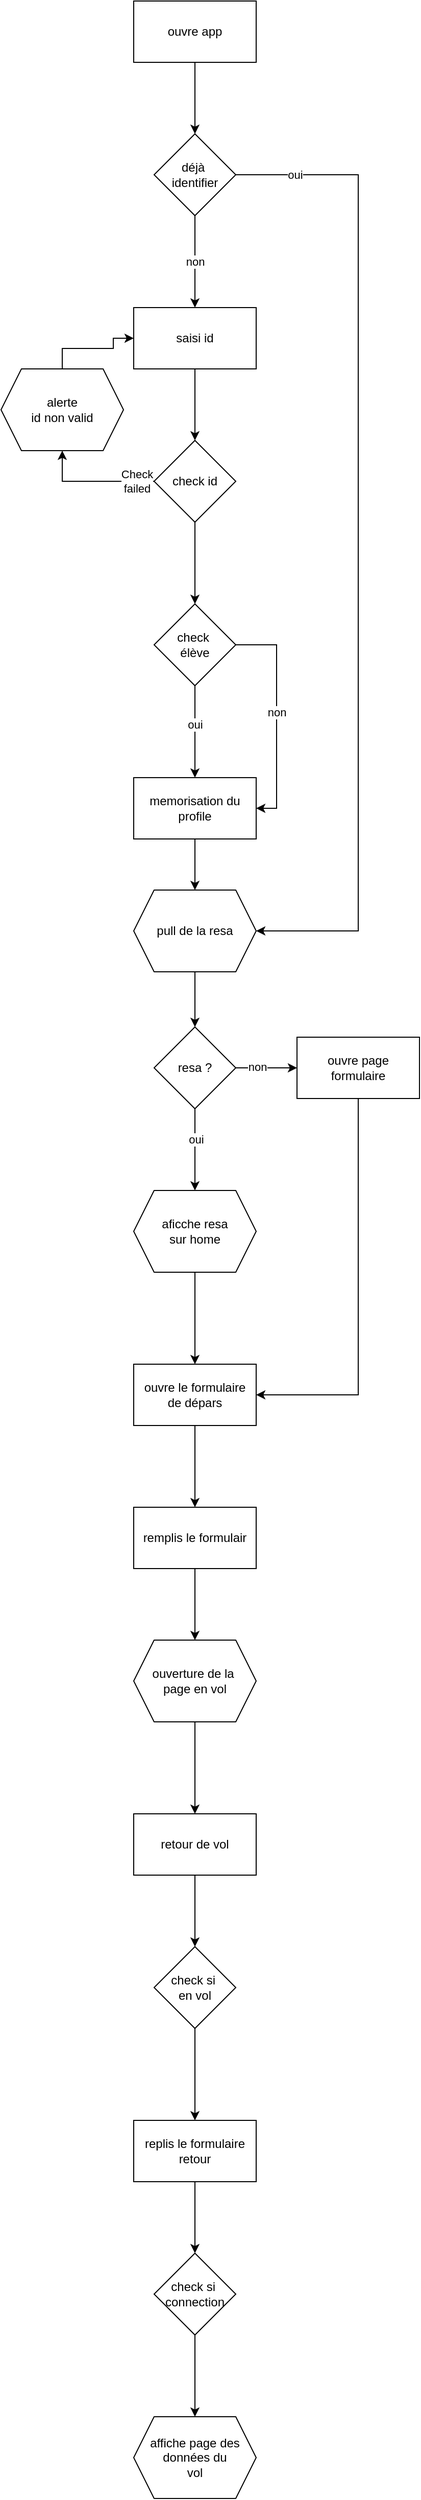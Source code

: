 <mxfile version="27.2.0">
  <diagram name="Page-1" id="Hq1z_RH9I0ar2jAiMPid">
    <mxGraphModel dx="848" dy="1658" grid="1" gridSize="10" guides="1" tooltips="1" connect="1" arrows="1" fold="1" page="1" pageScale="1" pageWidth="850" pageHeight="1100" math="0" shadow="0">
      <root>
        <mxCell id="0" />
        <mxCell id="1" parent="0" />
        <mxCell id="6nUKozUmhhgNG7bo27WB-7" value="" style="edgeStyle=orthogonalEdgeStyle;rounded=0;orthogonalLoop=1;jettySize=auto;html=1;" parent="1" source="6nUKozUmhhgNG7bo27WB-3" target="6nUKozUmhhgNG7bo27WB-6" edge="1">
          <mxGeometry relative="1" as="geometry" />
        </mxCell>
        <mxCell id="6nUKozUmhhgNG7bo27WB-3" value="&lt;div&gt;ouvre app&lt;/div&gt;" style="whiteSpace=wrap;html=1;" parent="1" vertex="1">
          <mxGeometry x="300" y="-5" width="120" height="60" as="geometry" />
        </mxCell>
        <mxCell id="6nUKozUmhhgNG7bo27WB-9" value="" style="edgeStyle=orthogonalEdgeStyle;rounded=0;orthogonalLoop=1;jettySize=auto;html=1;entryX=1;entryY=0.5;entryDx=0;entryDy=0;" parent="1" source="6nUKozUmhhgNG7bo27WB-6" target="pN3q4SH2Uz68jPA1kHSW-14" edge="1">
          <mxGeometry relative="1" as="geometry">
            <mxPoint x="650.0" y="535" as="targetPoint" />
            <Array as="points">
              <mxPoint x="520" y="165" />
              <mxPoint x="520" y="905" />
            </Array>
          </mxGeometry>
        </mxCell>
        <mxCell id="pN3q4SH2Uz68jPA1kHSW-13" value="oui" style="edgeLabel;html=1;align=center;verticalAlign=middle;resizable=0;points=[];" vertex="1" connectable="0" parent="6nUKozUmhhgNG7bo27WB-9">
          <mxGeometry x="-0.879" relative="1" as="geometry">
            <mxPoint as="offset" />
          </mxGeometry>
        </mxCell>
        <mxCell id="6nUKozUmhhgNG7bo27WB-11" value="non" style="edgeStyle=orthogonalEdgeStyle;rounded=0;orthogonalLoop=1;jettySize=auto;html=1;" parent="1" source="6nUKozUmhhgNG7bo27WB-6" target="6nUKozUmhhgNG7bo27WB-10" edge="1">
          <mxGeometry relative="1" as="geometry" />
        </mxCell>
        <mxCell id="6nUKozUmhhgNG7bo27WB-6" value="&lt;div&gt;déjà&amp;nbsp;&lt;/div&gt;&lt;div&gt;identifier&lt;/div&gt;" style="rhombus;whiteSpace=wrap;html=1;" parent="1" vertex="1">
          <mxGeometry x="320" y="125" width="80" height="80" as="geometry" />
        </mxCell>
        <mxCell id="pN3q4SH2Uz68jPA1kHSW-2" value="" style="edgeStyle=orthogonalEdgeStyle;rounded=0;orthogonalLoop=1;jettySize=auto;html=1;" edge="1" parent="1" source="6nUKozUmhhgNG7bo27WB-10" target="pN3q4SH2Uz68jPA1kHSW-1">
          <mxGeometry relative="1" as="geometry" />
        </mxCell>
        <mxCell id="6nUKozUmhhgNG7bo27WB-10" value="saisi id" style="whiteSpace=wrap;html=1;" parent="1" vertex="1">
          <mxGeometry x="300" y="295" width="120" height="60" as="geometry" />
        </mxCell>
        <mxCell id="pN3q4SH2Uz68jPA1kHSW-3" style="edgeStyle=orthogonalEdgeStyle;rounded=0;orthogonalLoop=1;jettySize=auto;html=1;exitX=0;exitY=0.5;exitDx=0;exitDy=0;entryX=0.5;entryY=1;entryDx=0;entryDy=0;" edge="1" parent="1" source="pN3q4SH2Uz68jPA1kHSW-1" target="pN3q4SH2Uz68jPA1kHSW-18">
          <mxGeometry relative="1" as="geometry">
            <mxPoint x="310.0" y="475.0" as="sourcePoint" />
            <mxPoint x="250" y="425" as="targetPoint" />
            <Array as="points">
              <mxPoint x="230" y="465" />
            </Array>
          </mxGeometry>
        </mxCell>
        <mxCell id="pN3q4SH2Uz68jPA1kHSW-16" value="&lt;div&gt;Check&lt;/div&gt;&lt;div&gt;failed&lt;/div&gt;" style="edgeLabel;html=1;align=center;verticalAlign=middle;resizable=0;points=[];" vertex="1" connectable="0" parent="pN3q4SH2Uz68jPA1kHSW-3">
          <mxGeometry x="-0.808" y="1" relative="1" as="geometry">
            <mxPoint x="-6" y="-1" as="offset" />
          </mxGeometry>
        </mxCell>
        <mxCell id="pN3q4SH2Uz68jPA1kHSW-6" value="" style="edgeStyle=orthogonalEdgeStyle;rounded=0;orthogonalLoop=1;jettySize=auto;html=1;" edge="1" parent="1" source="pN3q4SH2Uz68jPA1kHSW-1" target="pN3q4SH2Uz68jPA1kHSW-5">
          <mxGeometry relative="1" as="geometry" />
        </mxCell>
        <mxCell id="pN3q4SH2Uz68jPA1kHSW-1" value="check id" style="rhombus;whiteSpace=wrap;html=1;" vertex="1" parent="1">
          <mxGeometry x="320" y="425" width="80" height="80" as="geometry" />
        </mxCell>
        <mxCell id="pN3q4SH2Uz68jPA1kHSW-8" value="" style="edgeStyle=orthogonalEdgeStyle;rounded=0;orthogonalLoop=1;jettySize=auto;html=1;" edge="1" parent="1" source="pN3q4SH2Uz68jPA1kHSW-5" target="pN3q4SH2Uz68jPA1kHSW-7">
          <mxGeometry relative="1" as="geometry" />
        </mxCell>
        <mxCell id="pN3q4SH2Uz68jPA1kHSW-12" value="oui" style="edgeLabel;html=1;align=center;verticalAlign=middle;resizable=0;points=[];" vertex="1" connectable="0" parent="pN3q4SH2Uz68jPA1kHSW-8">
          <mxGeometry x="-0.16" relative="1" as="geometry">
            <mxPoint as="offset" />
          </mxGeometry>
        </mxCell>
        <mxCell id="pN3q4SH2Uz68jPA1kHSW-9" style="edgeStyle=orthogonalEdgeStyle;rounded=0;orthogonalLoop=1;jettySize=auto;html=1;entryX=1;entryY=0.5;entryDx=0;entryDy=0;" edge="1" parent="1" source="pN3q4SH2Uz68jPA1kHSW-5" target="pN3q4SH2Uz68jPA1kHSW-7">
          <mxGeometry relative="1" as="geometry">
            <Array as="points">
              <mxPoint x="440" y="625" />
              <mxPoint x="440" y="785" />
            </Array>
          </mxGeometry>
        </mxCell>
        <mxCell id="pN3q4SH2Uz68jPA1kHSW-11" value="non" style="edgeLabel;html=1;align=center;verticalAlign=middle;resizable=0;points=[];" vertex="1" connectable="0" parent="pN3q4SH2Uz68jPA1kHSW-9">
          <mxGeometry x="-0.041" relative="1" as="geometry">
            <mxPoint as="offset" />
          </mxGeometry>
        </mxCell>
        <mxCell id="pN3q4SH2Uz68jPA1kHSW-5" value="&lt;div&gt;check&amp;nbsp;&lt;/div&gt;&lt;div&gt;élève&lt;/div&gt;" style="rhombus;whiteSpace=wrap;html=1;" vertex="1" parent="1">
          <mxGeometry x="320" y="585" width="80" height="80" as="geometry" />
        </mxCell>
        <mxCell id="pN3q4SH2Uz68jPA1kHSW-15" style="edgeStyle=orthogonalEdgeStyle;rounded=0;orthogonalLoop=1;jettySize=auto;html=1;entryX=0.5;entryY=0;entryDx=0;entryDy=0;" edge="1" parent="1" source="pN3q4SH2Uz68jPA1kHSW-7" target="pN3q4SH2Uz68jPA1kHSW-14">
          <mxGeometry relative="1" as="geometry" />
        </mxCell>
        <mxCell id="pN3q4SH2Uz68jPA1kHSW-7" value="memorisation du profile" style="whiteSpace=wrap;html=1;" vertex="1" parent="1">
          <mxGeometry x="300" y="755" width="120" height="60" as="geometry" />
        </mxCell>
        <mxCell id="pN3q4SH2Uz68jPA1kHSW-43" style="edgeStyle=orthogonalEdgeStyle;rounded=0;orthogonalLoop=1;jettySize=auto;html=1;entryX=0.5;entryY=0;entryDx=0;entryDy=0;" edge="1" parent="1" source="pN3q4SH2Uz68jPA1kHSW-14" target="pN3q4SH2Uz68jPA1kHSW-24">
          <mxGeometry relative="1" as="geometry" />
        </mxCell>
        <mxCell id="pN3q4SH2Uz68jPA1kHSW-14" value="&lt;div&gt;pull de la resa&lt;/div&gt;" style="shape=hexagon;perimeter=hexagonPerimeter2;whiteSpace=wrap;html=1;fixedSize=1;" vertex="1" parent="1">
          <mxGeometry x="300" y="865" width="120" height="80" as="geometry" />
        </mxCell>
        <mxCell id="pN3q4SH2Uz68jPA1kHSW-19" style="edgeStyle=orthogonalEdgeStyle;rounded=0;orthogonalLoop=1;jettySize=auto;html=1;entryX=0;entryY=0.5;entryDx=0;entryDy=0;" edge="1" parent="1" source="pN3q4SH2Uz68jPA1kHSW-18" target="6nUKozUmhhgNG7bo27WB-10">
          <mxGeometry relative="1" as="geometry">
            <Array as="points">
              <mxPoint x="230" y="335" />
              <mxPoint x="280" y="335" />
              <mxPoint x="280" y="325" />
            </Array>
          </mxGeometry>
        </mxCell>
        <mxCell id="pN3q4SH2Uz68jPA1kHSW-18" value="&lt;div&gt;alerte&lt;/div&gt;&lt;div&gt;id non valid&lt;/div&gt;" style="shape=hexagon;perimeter=hexagonPerimeter2;whiteSpace=wrap;html=1;fixedSize=1;" vertex="1" parent="1">
          <mxGeometry x="170" y="355" width="120" height="80" as="geometry" />
        </mxCell>
        <mxCell id="pN3q4SH2Uz68jPA1kHSW-29" value="" style="edgeStyle=orthogonalEdgeStyle;rounded=0;orthogonalLoop=1;jettySize=auto;html=1;" edge="1" parent="1" source="pN3q4SH2Uz68jPA1kHSW-24" target="pN3q4SH2Uz68jPA1kHSW-28">
          <mxGeometry relative="1" as="geometry" />
        </mxCell>
        <mxCell id="pN3q4SH2Uz68jPA1kHSW-37" value="oui" style="edgeLabel;html=1;align=center;verticalAlign=middle;resizable=0;points=[];" vertex="1" connectable="0" parent="pN3q4SH2Uz68jPA1kHSW-29">
          <mxGeometry x="-0.256" y="1" relative="1" as="geometry">
            <mxPoint as="offset" />
          </mxGeometry>
        </mxCell>
        <mxCell id="pN3q4SH2Uz68jPA1kHSW-33" value="" style="edgeStyle=orthogonalEdgeStyle;rounded=0;orthogonalLoop=1;jettySize=auto;html=1;" edge="1" parent="1" source="pN3q4SH2Uz68jPA1kHSW-24" target="pN3q4SH2Uz68jPA1kHSW-32">
          <mxGeometry relative="1" as="geometry" />
        </mxCell>
        <mxCell id="pN3q4SH2Uz68jPA1kHSW-38" value="non" style="edgeLabel;html=1;align=center;verticalAlign=middle;resizable=0;points=[];" vertex="1" connectable="0" parent="pN3q4SH2Uz68jPA1kHSW-33">
          <mxGeometry x="-0.302" y="-1" relative="1" as="geometry">
            <mxPoint y="-2" as="offset" />
          </mxGeometry>
        </mxCell>
        <mxCell id="pN3q4SH2Uz68jPA1kHSW-24" value="resa ?" style="rhombus;whiteSpace=wrap;html=1;" vertex="1" parent="1">
          <mxGeometry x="320" y="999" width="80" height="80" as="geometry" />
        </mxCell>
        <mxCell id="pN3q4SH2Uz68jPA1kHSW-31" value="" style="edgeStyle=orthogonalEdgeStyle;rounded=0;orthogonalLoop=1;jettySize=auto;html=1;" edge="1" parent="1" source="pN3q4SH2Uz68jPA1kHSW-28" target="pN3q4SH2Uz68jPA1kHSW-30">
          <mxGeometry relative="1" as="geometry" />
        </mxCell>
        <mxCell id="pN3q4SH2Uz68jPA1kHSW-28" value="&lt;div&gt;aficche resa&lt;/div&gt;&lt;div&gt;sur&amp;nbsp;home&lt;/div&gt;" style="shape=hexagon;perimeter=hexagonPerimeter2;whiteSpace=wrap;html=1;fixedSize=1;" vertex="1" parent="1">
          <mxGeometry x="300" y="1159" width="120" height="80" as="geometry" />
        </mxCell>
        <mxCell id="pN3q4SH2Uz68jPA1kHSW-42" value="" style="edgeStyle=orthogonalEdgeStyle;rounded=0;orthogonalLoop=1;jettySize=auto;html=1;" edge="1" parent="1" source="pN3q4SH2Uz68jPA1kHSW-30" target="pN3q4SH2Uz68jPA1kHSW-41">
          <mxGeometry relative="1" as="geometry" />
        </mxCell>
        <mxCell id="pN3q4SH2Uz68jPA1kHSW-30" value="&lt;div&gt;ouvre le formulaire&lt;/div&gt;&lt;div&gt;de dépars&lt;/div&gt;" style="whiteSpace=wrap;html=1;" vertex="1" parent="1">
          <mxGeometry x="300" y="1329" width="120" height="60" as="geometry" />
        </mxCell>
        <mxCell id="pN3q4SH2Uz68jPA1kHSW-34" style="edgeStyle=orthogonalEdgeStyle;rounded=0;orthogonalLoop=1;jettySize=auto;html=1;" edge="1" parent="1" source="pN3q4SH2Uz68jPA1kHSW-32" target="pN3q4SH2Uz68jPA1kHSW-30">
          <mxGeometry relative="1" as="geometry">
            <Array as="points">
              <mxPoint x="520" y="1359" />
            </Array>
          </mxGeometry>
        </mxCell>
        <mxCell id="pN3q4SH2Uz68jPA1kHSW-32" value="&lt;div&gt;ouvre page&lt;/div&gt;&lt;div&gt;formulaire&lt;/div&gt;" style="whiteSpace=wrap;html=1;" vertex="1" parent="1">
          <mxGeometry x="460" y="1009" width="120" height="60" as="geometry" />
        </mxCell>
        <mxCell id="pN3q4SH2Uz68jPA1kHSW-47" style="edgeStyle=orthogonalEdgeStyle;rounded=0;orthogonalLoop=1;jettySize=auto;html=1;" edge="1" parent="1" source="pN3q4SH2Uz68jPA1kHSW-41" target="pN3q4SH2Uz68jPA1kHSW-46">
          <mxGeometry relative="1" as="geometry" />
        </mxCell>
        <mxCell id="pN3q4SH2Uz68jPA1kHSW-41" value="remplis le formulair" style="whiteSpace=wrap;html=1;" vertex="1" parent="1">
          <mxGeometry x="300" y="1469" width="120" height="60" as="geometry" />
        </mxCell>
        <mxCell id="pN3q4SH2Uz68jPA1kHSW-49" value="" style="edgeStyle=orthogonalEdgeStyle;rounded=0;orthogonalLoop=1;jettySize=auto;html=1;" edge="1" parent="1" source="pN3q4SH2Uz68jPA1kHSW-46" target="pN3q4SH2Uz68jPA1kHSW-48">
          <mxGeometry relative="1" as="geometry" />
        </mxCell>
        <mxCell id="pN3q4SH2Uz68jPA1kHSW-46" value="&lt;div&gt;ouverture de la&amp;nbsp;&lt;/div&gt;&lt;div&gt;page en vol&lt;/div&gt;" style="shape=hexagon;perimeter=hexagonPerimeter2;whiteSpace=wrap;html=1;fixedSize=1;" vertex="1" parent="1">
          <mxGeometry x="300" y="1599" width="120" height="80" as="geometry" />
        </mxCell>
        <mxCell id="pN3q4SH2Uz68jPA1kHSW-51" value="" style="edgeStyle=orthogonalEdgeStyle;rounded=0;orthogonalLoop=1;jettySize=auto;html=1;" edge="1" parent="1" source="pN3q4SH2Uz68jPA1kHSW-48" target="pN3q4SH2Uz68jPA1kHSW-50">
          <mxGeometry relative="1" as="geometry" />
        </mxCell>
        <mxCell id="pN3q4SH2Uz68jPA1kHSW-48" value="retour de vol" style="whiteSpace=wrap;html=1;" vertex="1" parent="1">
          <mxGeometry x="300" y="1769" width="120" height="60" as="geometry" />
        </mxCell>
        <mxCell id="pN3q4SH2Uz68jPA1kHSW-53" value="" style="edgeStyle=orthogonalEdgeStyle;rounded=0;orthogonalLoop=1;jettySize=auto;html=1;" edge="1" parent="1" source="pN3q4SH2Uz68jPA1kHSW-50" target="pN3q4SH2Uz68jPA1kHSW-52">
          <mxGeometry relative="1" as="geometry" />
        </mxCell>
        <mxCell id="pN3q4SH2Uz68jPA1kHSW-50" value="&lt;div&gt;check si&amp;nbsp;&lt;/div&gt;&lt;div&gt;en vol&lt;/div&gt;" style="rhombus;whiteSpace=wrap;html=1;" vertex="1" parent="1">
          <mxGeometry x="320" y="1899" width="80" height="80" as="geometry" />
        </mxCell>
        <mxCell id="pN3q4SH2Uz68jPA1kHSW-55" value="" style="edgeStyle=orthogonalEdgeStyle;rounded=0;orthogonalLoop=1;jettySize=auto;html=1;" edge="1" parent="1" source="pN3q4SH2Uz68jPA1kHSW-52" target="pN3q4SH2Uz68jPA1kHSW-54">
          <mxGeometry relative="1" as="geometry" />
        </mxCell>
        <mxCell id="pN3q4SH2Uz68jPA1kHSW-52" value="&lt;div&gt;replis le formulaire&lt;/div&gt;&lt;div&gt;retour&lt;/div&gt;" style="whiteSpace=wrap;html=1;" vertex="1" parent="1">
          <mxGeometry x="300" y="2069" width="120" height="60" as="geometry" />
        </mxCell>
        <mxCell id="pN3q4SH2Uz68jPA1kHSW-57" value="" style="edgeStyle=orthogonalEdgeStyle;rounded=0;orthogonalLoop=1;jettySize=auto;html=1;" edge="1" parent="1" source="pN3q4SH2Uz68jPA1kHSW-54" target="pN3q4SH2Uz68jPA1kHSW-56">
          <mxGeometry relative="1" as="geometry" />
        </mxCell>
        <mxCell id="pN3q4SH2Uz68jPA1kHSW-54" value="&lt;div&gt;check si&amp;nbsp;&lt;/div&gt;&lt;div&gt;connection&lt;/div&gt;" style="rhombus;whiteSpace=wrap;html=1;" vertex="1" parent="1">
          <mxGeometry x="320" y="2199" width="80" height="80" as="geometry" />
        </mxCell>
        <mxCell id="pN3q4SH2Uz68jPA1kHSW-56" value="&lt;div&gt;affiche page des données du&lt;/div&gt;&lt;div&gt;vol&lt;/div&gt;" style="shape=hexagon;perimeter=hexagonPerimeter2;whiteSpace=wrap;html=1;fixedSize=1;" vertex="1" parent="1">
          <mxGeometry x="300" y="2359" width="120" height="80" as="geometry" />
        </mxCell>
      </root>
    </mxGraphModel>
  </diagram>
</mxfile>
